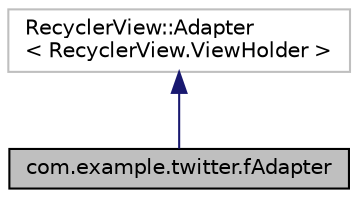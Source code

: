 digraph "com.example.twitter.fAdapter"
{
  edge [fontname="Helvetica",fontsize="10",labelfontname="Helvetica",labelfontsize="10"];
  node [fontname="Helvetica",fontsize="10",shape=record];
  Node0 [label="com.example.twitter.fAdapter",height=0.2,width=0.4,color="black", fillcolor="grey75", style="filled", fontcolor="black"];
  Node1 -> Node0 [dir="back",color="midnightblue",fontsize="10",style="solid"];
  Node1 [label="RecyclerView::Adapter\l\< RecyclerView.ViewHolder \>",height=0.2,width=0.4,color="grey75", fillcolor="white", style="filled"];
}
